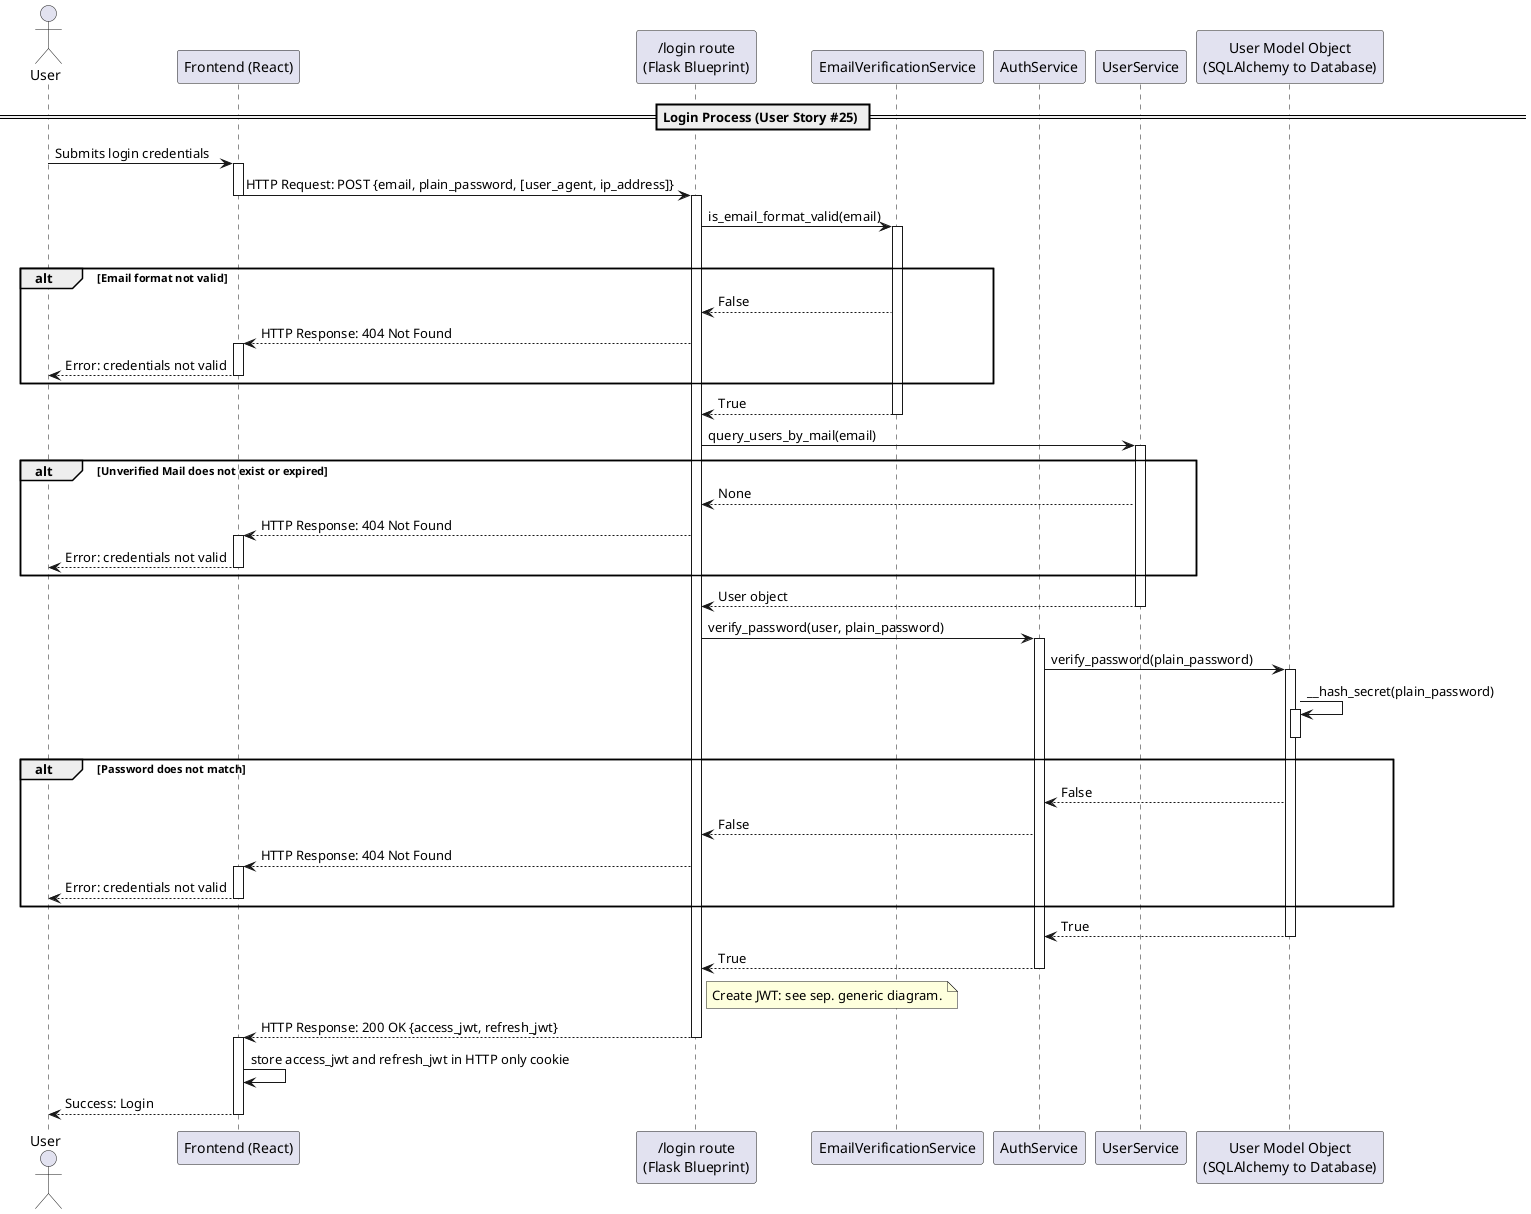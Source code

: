 @startuml
actor "User" as AppUser
participant "Frontend (React)" as FE
participant "/login route\n(Flask Blueprint)" as LR
participant "EmailVerificationService" as ES
participant "AuthService" as AS
participant "UserService" as US
participant "User Model Object\n(SQLAlchemy to Database)" as UM

== Login Process (User Story #25) ==
AppUser -> FE: Submits login credentials
activate FE
FE -> LR : HTTP Request: POST {email, plain_password, [user_agent, ip_address]}
deactivate FE
activate LR
LR -> ES : is_email_format_valid(email)
activate ES
alt
alt Email format not valid
    LR <-- ES : False
    FE <-- LR : HTTP Response: 404 Not Found
    activate FE
    AppUser <-- FE : Error: credentials not valid
    deactivate FE
end
LR <-- ES : True
deactivate ES
LR -> US : query_users_by_mail(email)
activate US
alt Unverified Mail does not exist or expired
    LR <-- US : None
    FE <-- LR : HTTP Response: 404 Not Found
    activate FE
    AppUser <-- FE : Error: credentials not valid
    deactivate FE
end
LR <-- US : User object
deactivate US
LR -> AS : verify_password(user, plain_password)
activate AS
AS -> UM : verify_password(plain_password)
activate UM
UM -> UM : __hash_secret(plain_password)
activate UM
deactivate UM
alt Password does not match
    AS <-- UM : False
    LR <-- AS : False
    FE <-- LR : HTTP Response: 404 Not Found
    activate FE
    AppUser <-- FE : Error: credentials not valid
    deactivate FE
end
AS <-- UM : True
deactivate UM
LR <-- AS : True
deactivate AS

note right of LR : Create JWT: see sep. generic diagram.


FE <-- LR : HTTP Response: 200 OK {access_jwt, refresh_jwt}
deactivate LR
activate FE
FE -> FE : store access_jwt and refresh_jwt in HTTP only cookie
AppUser <-- FE : Success: Login
deactivate FE
@enduml